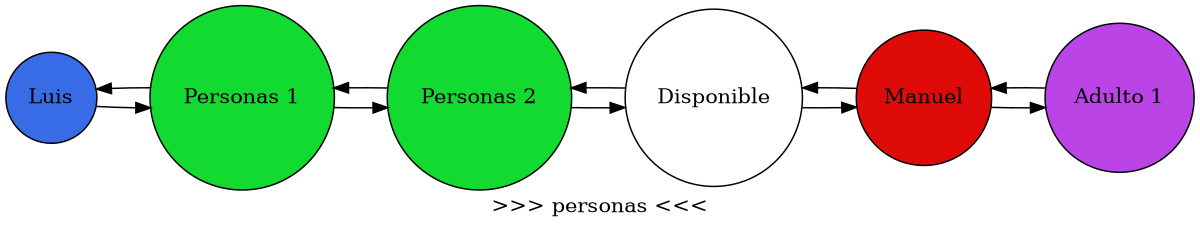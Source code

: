 digraph Imagen_Reporte {
	rankdir=LR size="8,5"
	node [shape=circle]
	Luis [fillcolor="#376ce6" style=filled]
	"Personas 1" [fillcolor="#13da30" style=filled]
	"Personas 2" [fillcolor="#13da30" style=filled]
	Disponible [fillcolor="#ffffff" style=filled]
	Manuel [fillcolor="#df0b09" style=filled]
	"Adulto 1" [fillcolor="#ba44e6" style=filled]
	Luis -> "Personas 1" [label=""]
	"Personas 1" -> Luis [label=""]
	"Personas 1" -> "Personas 2" [label=""]
	"Personas 2" -> "Personas 1" [label=""]
	"Personas 2" -> Disponible [label=""]
	Disponible -> "Personas 2" [label=""]
	Disponible -> Manuel [label=""]
	Manuel -> Disponible [label=""]
	Manuel -> "Adulto 1" [label=""]
	"Adulto 1" -> Manuel [label=""]
	label=">>> personas <<<"
}
